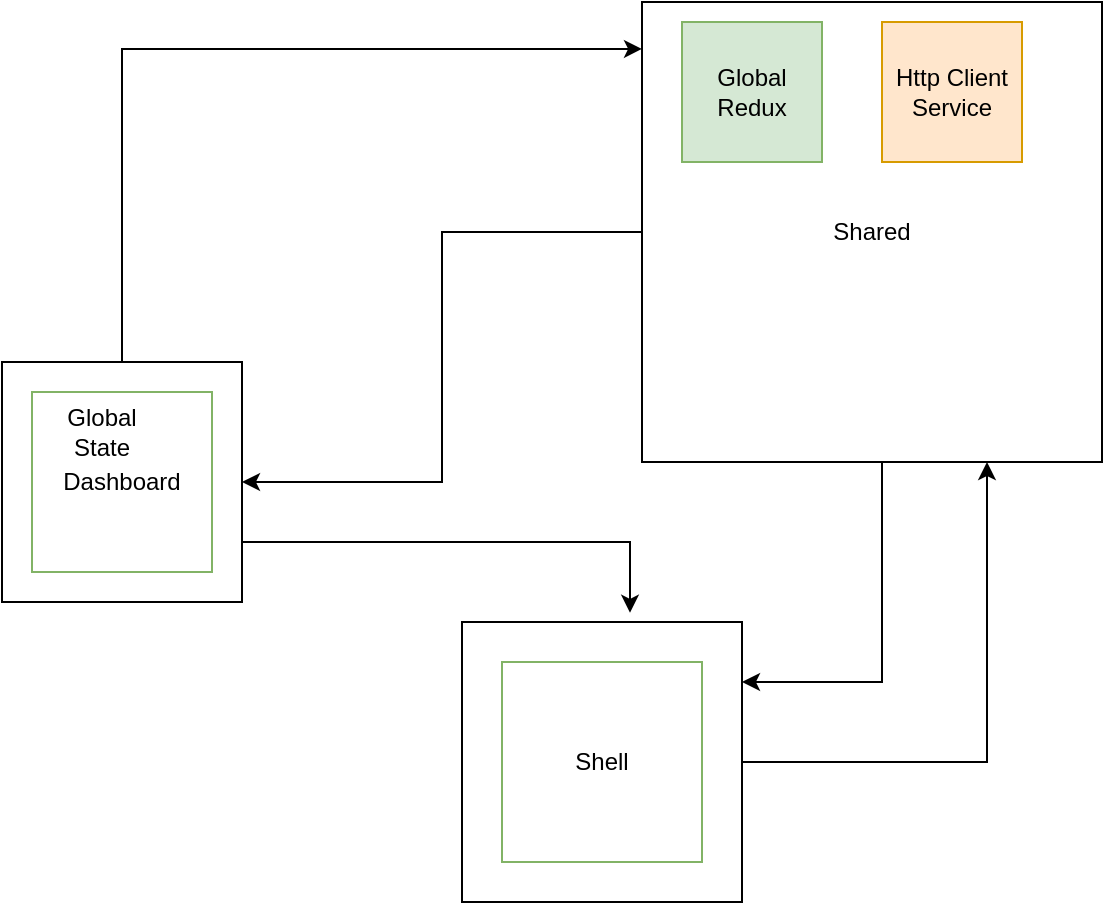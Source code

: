 <mxfile version="21.1.6" type="github">
  <diagram name="Page-1" id="g-exBO9TuwY4iqcD5msQ">
    <mxGraphModel dx="1050" dy="581" grid="1" gridSize="10" guides="1" tooltips="1" connect="1" arrows="1" fold="1" page="1" pageScale="1" pageWidth="850" pageHeight="1100" math="0" shadow="0">
      <root>
        <mxCell id="0" />
        <mxCell id="1" parent="0" />
        <mxCell id="GyGFpBinOYfMkGvGZR-V-6" style="edgeStyle=orthogonalEdgeStyle;rounded=0;orthogonalLoop=1;jettySize=auto;html=1;exitX=1;exitY=0.75;exitDx=0;exitDy=0;entryX=0.6;entryY=-0.033;entryDx=0;entryDy=0;entryPerimeter=0;" parent="1" source="GyGFpBinOYfMkGvGZR-V-1" target="GyGFpBinOYfMkGvGZR-V-2" edge="1">
          <mxGeometry relative="1" as="geometry">
            <mxPoint x="460" y="270" as="targetPoint" />
          </mxGeometry>
        </mxCell>
        <mxCell id="GyGFpBinOYfMkGvGZR-V-2" value="" style="whiteSpace=wrap;html=1;aspect=fixed;" parent="1" vertex="1">
          <mxGeometry x="420" y="370" width="140" height="140" as="geometry" />
        </mxCell>
        <mxCell id="GyGFpBinOYfMkGvGZR-V-4" style="edgeStyle=orthogonalEdgeStyle;rounded=0;orthogonalLoop=1;jettySize=auto;html=1;exitX=0;exitY=0.5;exitDx=0;exitDy=0;" parent="1" source="GyGFpBinOYfMkGvGZR-V-3" target="GyGFpBinOYfMkGvGZR-V-1" edge="1">
          <mxGeometry relative="1" as="geometry" />
        </mxCell>
        <mxCell id="GyGFpBinOYfMkGvGZR-V-5" style="edgeStyle=orthogonalEdgeStyle;rounded=0;orthogonalLoop=1;jettySize=auto;html=1;exitX=0.5;exitY=1;exitDx=0;exitDy=0;" parent="1" source="GyGFpBinOYfMkGvGZR-V-3" target="GyGFpBinOYfMkGvGZR-V-2" edge="1">
          <mxGeometry relative="1" as="geometry">
            <mxPoint x="630" y="370" as="targetPoint" />
            <Array as="points">
              <mxPoint x="630" y="290" />
              <mxPoint x="630" y="400" />
            </Array>
          </mxGeometry>
        </mxCell>
        <mxCell id="GyGFpBinOYfMkGvGZR-V-3" value="Shared" style="whiteSpace=wrap;html=1;aspect=fixed;" parent="1" vertex="1">
          <mxGeometry x="510" y="60" width="230" height="230" as="geometry" />
        </mxCell>
        <mxCell id="GyGFpBinOYfMkGvGZR-V-7" value="Global Redux" style="whiteSpace=wrap;html=1;aspect=fixed;fillColor=#d5e8d4;strokeColor=#82b366;" parent="1" vertex="1">
          <mxGeometry x="530" y="70" width="70" height="70" as="geometry" />
        </mxCell>
        <mxCell id="GyGFpBinOYfMkGvGZR-V-1" value="Dashboard" style="whiteSpace=wrap;html=1;aspect=fixed;" parent="1" vertex="1">
          <mxGeometry x="190" y="240" width="120" height="120" as="geometry" />
        </mxCell>
        <mxCell id="AM2VCUIgdB3A2VhKWjAK-3" style="edgeStyle=orthogonalEdgeStyle;rounded=0;orthogonalLoop=1;jettySize=auto;html=1;exitX=0.5;exitY=0;exitDx=0;exitDy=0;entryX=0;entryY=0.102;entryDx=0;entryDy=0;entryPerimeter=0;" edge="1" parent="1" source="GyGFpBinOYfMkGvGZR-V-1" target="GyGFpBinOYfMkGvGZR-V-3">
          <mxGeometry relative="1" as="geometry">
            <mxPoint x="273" y="90" as="targetPoint" />
          </mxGeometry>
        </mxCell>
        <mxCell id="GyGFpBinOYfMkGvGZR-V-9" value="Dashboard" style="whiteSpace=wrap;html=1;aspect=fixed;fillColor=default;strokeColor=#82b366;gradientColor=none;" parent="1" vertex="1">
          <mxGeometry x="205" y="255" width="90" height="90" as="geometry" />
        </mxCell>
        <mxCell id="GyGFpBinOYfMkGvGZR-V-10" value="Global State" style="text;html=1;strokeColor=none;fillColor=none;align=center;verticalAlign=middle;whiteSpace=wrap;rounded=0;" parent="1" vertex="1">
          <mxGeometry x="210" y="260" width="60" height="30" as="geometry" />
        </mxCell>
        <mxCell id="GyGFpBinOYfMkGvGZR-V-12" style="edgeStyle=orthogonalEdgeStyle;rounded=0;orthogonalLoop=1;jettySize=auto;html=1;exitX=1;exitY=0.5;exitDx=0;exitDy=0;entryX=0.75;entryY=1;entryDx=0;entryDy=0;" parent="1" source="GyGFpBinOYfMkGvGZR-V-2" target="GyGFpBinOYfMkGvGZR-V-3" edge="1">
          <mxGeometry relative="1" as="geometry">
            <mxPoint x="670" y="420" as="targetPoint" />
          </mxGeometry>
        </mxCell>
        <mxCell id="GyGFpBinOYfMkGvGZR-V-11" value="Shell" style="whiteSpace=wrap;html=1;aspect=fixed;fillColor=default;strokeColor=#82b366;" parent="1" vertex="1">
          <mxGeometry x="440" y="390" width="100" height="100" as="geometry" />
        </mxCell>
        <mxCell id="AM2VCUIgdB3A2VhKWjAK-1" value="Http Client Service" style="whiteSpace=wrap;html=1;aspect=fixed;fillColor=#ffe6cc;strokeColor=#d79b00;" vertex="1" parent="1">
          <mxGeometry x="630" y="70" width="70" height="70" as="geometry" />
        </mxCell>
        <mxCell id="AM2VCUIgdB3A2VhKWjAK-2" style="edgeStyle=orthogonalEdgeStyle;rounded=0;orthogonalLoop=1;jettySize=auto;html=1;exitX=0.75;exitY=0;exitDx=0;exitDy=0;entryX=0.75;entryY=0;entryDx=0;entryDy=0;" edge="1" parent="1" source="GyGFpBinOYfMkGvGZR-V-10" target="GyGFpBinOYfMkGvGZR-V-10">
          <mxGeometry relative="1" as="geometry">
            <Array as="points" />
          </mxGeometry>
        </mxCell>
      </root>
    </mxGraphModel>
  </diagram>
</mxfile>
